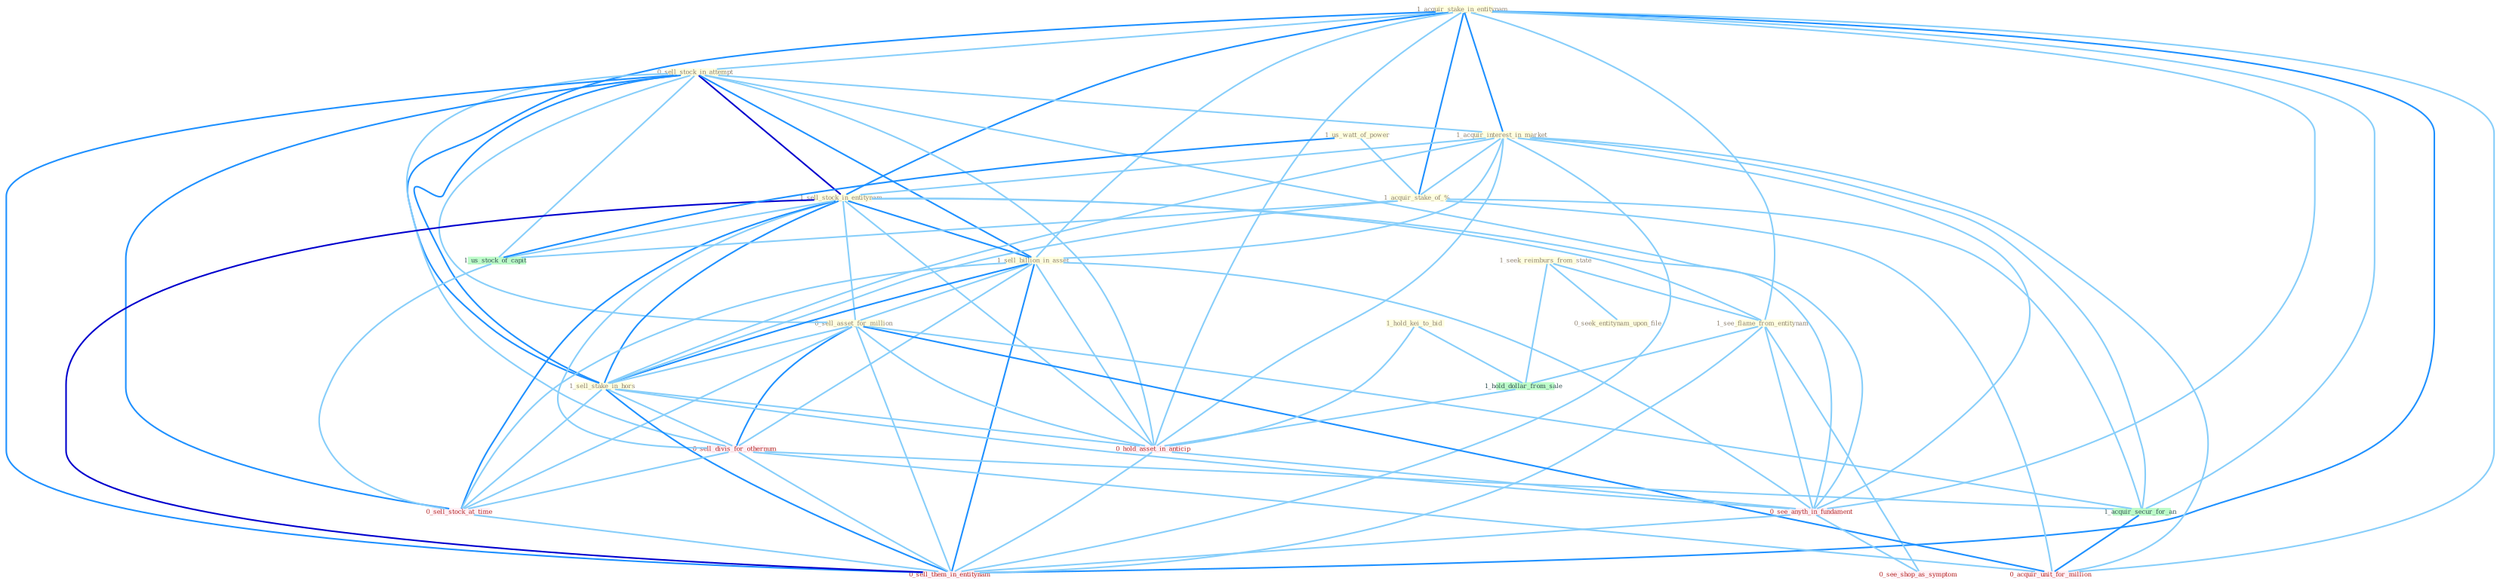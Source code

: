 Graph G{ 
    node
    [shape=polygon,style=filled,width=.5,height=.06,color="#BDFCC9",fixedsize=true,fontsize=4,
    fontcolor="#2f4f4f"];
    {node
    [color="#ffffe0", fontcolor="#8b7d6b"] "1_acquir_stake_in_entitynam " "1_seek_reimburs_from_state " "0_sell_stock_in_attempt " "1_acquir_interest_in_market " "0_seek_entitynam_upon_file " "1_sell_stock_in_entitynam " "1_sell_billion_in_asset " "1_see_flame_from_entitynam " "1_us_watt_of_power " "1_acquir_stake_of_% " "0_sell_asset_for_million " "1_sell_stake_in_hors " "1_hold_kei_to_bid "}
{node [color="#fff0f5", fontcolor="#b22222"] "0_sell_divis_for_othernum " "0_hold_asset_in_anticip " "0_sell_stock_at_time " "0_see_anyth_in_fundament " "0_acquir_unit_for_million " "0_see_shop_as_symptom " "0_sell_them_in_entitynam "}
edge [color="#B0E2FF"];

	"1_acquir_stake_in_entitynam " -- "0_sell_stock_in_attempt " [w="1", color="#87cefa" ];
	"1_acquir_stake_in_entitynam " -- "1_acquir_interest_in_market " [w="2", color="#1e90ff" , len=0.8];
	"1_acquir_stake_in_entitynam " -- "1_sell_stock_in_entitynam " [w="2", color="#1e90ff" , len=0.8];
	"1_acquir_stake_in_entitynam " -- "1_sell_billion_in_asset " [w="1", color="#87cefa" ];
	"1_acquir_stake_in_entitynam " -- "1_see_flame_from_entitynam " [w="1", color="#87cefa" ];
	"1_acquir_stake_in_entitynam " -- "1_acquir_stake_of_% " [w="2", color="#1e90ff" , len=0.8];
	"1_acquir_stake_in_entitynam " -- "1_sell_stake_in_hors " [w="2", color="#1e90ff" , len=0.8];
	"1_acquir_stake_in_entitynam " -- "1_acquir_secur_for_an " [w="1", color="#87cefa" ];
	"1_acquir_stake_in_entitynam " -- "0_hold_asset_in_anticip " [w="1", color="#87cefa" ];
	"1_acquir_stake_in_entitynam " -- "0_see_anyth_in_fundament " [w="1", color="#87cefa" ];
	"1_acquir_stake_in_entitynam " -- "0_acquir_unit_for_million " [w="1", color="#87cefa" ];
	"1_acquir_stake_in_entitynam " -- "0_sell_them_in_entitynam " [w="2", color="#1e90ff" , len=0.8];
	"1_seek_reimburs_from_state " -- "0_seek_entitynam_upon_file " [w="1", color="#87cefa" ];
	"1_seek_reimburs_from_state " -- "1_see_flame_from_entitynam " [w="1", color="#87cefa" ];
	"1_seek_reimburs_from_state " -- "1_hold_dollar_from_sale " [w="1", color="#87cefa" ];
	"0_sell_stock_in_attempt " -- "1_acquir_interest_in_market " [w="1", color="#87cefa" ];
	"0_sell_stock_in_attempt " -- "1_sell_stock_in_entitynam " [w="3", color="#0000cd" , len=0.6];
	"0_sell_stock_in_attempt " -- "1_sell_billion_in_asset " [w="2", color="#1e90ff" , len=0.8];
	"0_sell_stock_in_attempt " -- "0_sell_asset_for_million " [w="1", color="#87cefa" ];
	"0_sell_stock_in_attempt " -- "1_sell_stake_in_hors " [w="2", color="#1e90ff" , len=0.8];
	"0_sell_stock_in_attempt " -- "0_sell_divis_for_othernum " [w="1", color="#87cefa" ];
	"0_sell_stock_in_attempt " -- "1_us_stock_of_capit " [w="1", color="#87cefa" ];
	"0_sell_stock_in_attempt " -- "0_hold_asset_in_anticip " [w="1", color="#87cefa" ];
	"0_sell_stock_in_attempt " -- "0_sell_stock_at_time " [w="2", color="#1e90ff" , len=0.8];
	"0_sell_stock_in_attempt " -- "0_see_anyth_in_fundament " [w="1", color="#87cefa" ];
	"0_sell_stock_in_attempt " -- "0_sell_them_in_entitynam " [w="2", color="#1e90ff" , len=0.8];
	"1_acquir_interest_in_market " -- "1_sell_stock_in_entitynam " [w="1", color="#87cefa" ];
	"1_acquir_interest_in_market " -- "1_sell_billion_in_asset " [w="1", color="#87cefa" ];
	"1_acquir_interest_in_market " -- "1_acquir_stake_of_% " [w="1", color="#87cefa" ];
	"1_acquir_interest_in_market " -- "1_sell_stake_in_hors " [w="1", color="#87cefa" ];
	"1_acquir_interest_in_market " -- "1_acquir_secur_for_an " [w="1", color="#87cefa" ];
	"1_acquir_interest_in_market " -- "0_hold_asset_in_anticip " [w="1", color="#87cefa" ];
	"1_acquir_interest_in_market " -- "0_see_anyth_in_fundament " [w="1", color="#87cefa" ];
	"1_acquir_interest_in_market " -- "0_acquir_unit_for_million " [w="1", color="#87cefa" ];
	"1_acquir_interest_in_market " -- "0_sell_them_in_entitynam " [w="1", color="#87cefa" ];
	"1_sell_stock_in_entitynam " -- "1_sell_billion_in_asset " [w="2", color="#1e90ff" , len=0.8];
	"1_sell_stock_in_entitynam " -- "1_see_flame_from_entitynam " [w="1", color="#87cefa" ];
	"1_sell_stock_in_entitynam " -- "0_sell_asset_for_million " [w="1", color="#87cefa" ];
	"1_sell_stock_in_entitynam " -- "1_sell_stake_in_hors " [w="2", color="#1e90ff" , len=0.8];
	"1_sell_stock_in_entitynam " -- "0_sell_divis_for_othernum " [w="1", color="#87cefa" ];
	"1_sell_stock_in_entitynam " -- "1_us_stock_of_capit " [w="1", color="#87cefa" ];
	"1_sell_stock_in_entitynam " -- "0_hold_asset_in_anticip " [w="1", color="#87cefa" ];
	"1_sell_stock_in_entitynam " -- "0_sell_stock_at_time " [w="2", color="#1e90ff" , len=0.8];
	"1_sell_stock_in_entitynam " -- "0_see_anyth_in_fundament " [w="1", color="#87cefa" ];
	"1_sell_stock_in_entitynam " -- "0_sell_them_in_entitynam " [w="3", color="#0000cd" , len=0.6];
	"1_sell_billion_in_asset " -- "0_sell_asset_for_million " [w="1", color="#87cefa" ];
	"1_sell_billion_in_asset " -- "1_sell_stake_in_hors " [w="2", color="#1e90ff" , len=0.8];
	"1_sell_billion_in_asset " -- "0_sell_divis_for_othernum " [w="1", color="#87cefa" ];
	"1_sell_billion_in_asset " -- "0_hold_asset_in_anticip " [w="1", color="#87cefa" ];
	"1_sell_billion_in_asset " -- "0_sell_stock_at_time " [w="1", color="#87cefa" ];
	"1_sell_billion_in_asset " -- "0_see_anyth_in_fundament " [w="1", color="#87cefa" ];
	"1_sell_billion_in_asset " -- "0_sell_them_in_entitynam " [w="2", color="#1e90ff" , len=0.8];
	"1_see_flame_from_entitynam " -- "1_hold_dollar_from_sale " [w="1", color="#87cefa" ];
	"1_see_flame_from_entitynam " -- "0_see_anyth_in_fundament " [w="1", color="#87cefa" ];
	"1_see_flame_from_entitynam " -- "0_see_shop_as_symptom " [w="1", color="#87cefa" ];
	"1_see_flame_from_entitynam " -- "0_sell_them_in_entitynam " [w="1", color="#87cefa" ];
	"1_us_watt_of_power " -- "1_acquir_stake_of_% " [w="1", color="#87cefa" ];
	"1_us_watt_of_power " -- "1_us_stock_of_capit " [w="2", color="#1e90ff" , len=0.8];
	"1_acquir_stake_of_% " -- "1_sell_stake_in_hors " [w="1", color="#87cefa" ];
	"1_acquir_stake_of_% " -- "1_acquir_secur_for_an " [w="1", color="#87cefa" ];
	"1_acquir_stake_of_% " -- "1_us_stock_of_capit " [w="1", color="#87cefa" ];
	"1_acquir_stake_of_% " -- "0_acquir_unit_for_million " [w="1", color="#87cefa" ];
	"0_sell_asset_for_million " -- "1_sell_stake_in_hors " [w="1", color="#87cefa" ];
	"0_sell_asset_for_million " -- "0_sell_divis_for_othernum " [w="2", color="#1e90ff" , len=0.8];
	"0_sell_asset_for_million " -- "1_acquir_secur_for_an " [w="1", color="#87cefa" ];
	"0_sell_asset_for_million " -- "0_hold_asset_in_anticip " [w="1", color="#87cefa" ];
	"0_sell_asset_for_million " -- "0_sell_stock_at_time " [w="1", color="#87cefa" ];
	"0_sell_asset_for_million " -- "0_acquir_unit_for_million " [w="2", color="#1e90ff" , len=0.8];
	"0_sell_asset_for_million " -- "0_sell_them_in_entitynam " [w="1", color="#87cefa" ];
	"1_sell_stake_in_hors " -- "0_sell_divis_for_othernum " [w="1", color="#87cefa" ];
	"1_sell_stake_in_hors " -- "0_hold_asset_in_anticip " [w="1", color="#87cefa" ];
	"1_sell_stake_in_hors " -- "0_sell_stock_at_time " [w="1", color="#87cefa" ];
	"1_sell_stake_in_hors " -- "0_see_anyth_in_fundament " [w="1", color="#87cefa" ];
	"1_sell_stake_in_hors " -- "0_sell_them_in_entitynam " [w="2", color="#1e90ff" , len=0.8];
	"1_hold_kei_to_bid " -- "1_hold_dollar_from_sale " [w="1", color="#87cefa" ];
	"1_hold_kei_to_bid " -- "0_hold_asset_in_anticip " [w="1", color="#87cefa" ];
	"0_sell_divis_for_othernum " -- "1_acquir_secur_for_an " [w="1", color="#87cefa" ];
	"0_sell_divis_for_othernum " -- "0_sell_stock_at_time " [w="1", color="#87cefa" ];
	"0_sell_divis_for_othernum " -- "0_acquir_unit_for_million " [w="1", color="#87cefa" ];
	"0_sell_divis_for_othernum " -- "0_sell_them_in_entitynam " [w="1", color="#87cefa" ];
	"1_acquir_secur_for_an " -- "0_acquir_unit_for_million " [w="2", color="#1e90ff" , len=0.8];
	"1_us_stock_of_capit " -- "0_sell_stock_at_time " [w="1", color="#87cefa" ];
	"1_hold_dollar_from_sale " -- "0_hold_asset_in_anticip " [w="1", color="#87cefa" ];
	"0_hold_asset_in_anticip " -- "0_see_anyth_in_fundament " [w="1", color="#87cefa" ];
	"0_hold_asset_in_anticip " -- "0_sell_them_in_entitynam " [w="1", color="#87cefa" ];
	"0_sell_stock_at_time " -- "0_sell_them_in_entitynam " [w="1", color="#87cefa" ];
	"0_see_anyth_in_fundament " -- "0_see_shop_as_symptom " [w="1", color="#87cefa" ];
	"0_see_anyth_in_fundament " -- "0_sell_them_in_entitynam " [w="1", color="#87cefa" ];
}